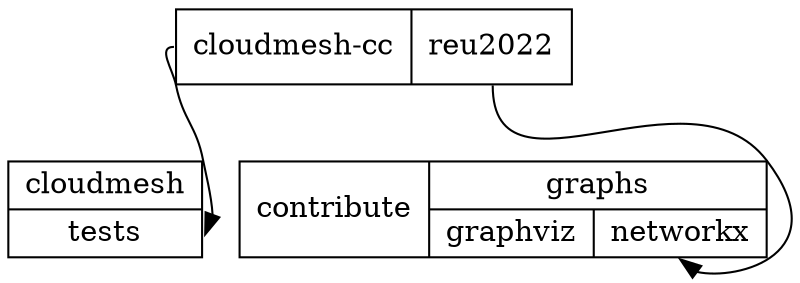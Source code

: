 digraph "files in directories" {
	node [shape=record]
	s1 [label="<d1> cloudmesh-cc | <d2> reu2022"]
	s2 [label="{<d1> cloudmesh | <d2> tests}"]
	s3 [label="<d1> contribute | {<d2> graphs |{<d3> graphviz | <d4> networkx}}"]
	s1:d1 -> s2:d2
	s1:d2 -> s3:d4
}

